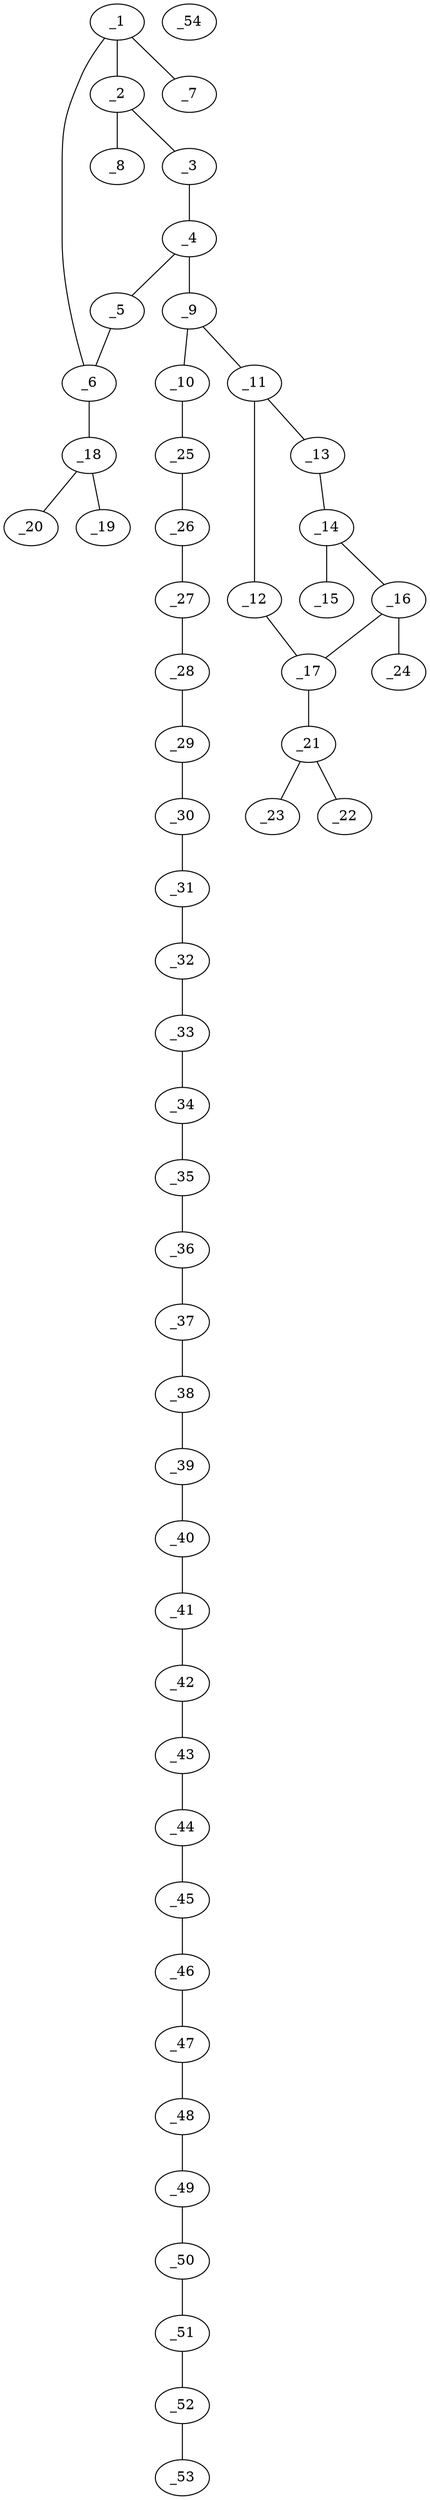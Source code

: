 graph molid643703 {
	_1	 [charge=0,
		chem=1,
		symbol="C  ",
		x="14.9903",
		y="-12.25"];
	_2	 [charge=0,
		chem=1,
		symbol="C  ",
		x="15.8563",
		y="-11.75"];
	_1 -- _2	 [valence=1];
	_6	 [charge=0,
		chem=1,
		symbol="C  ",
		x="14.1243",
		y="-11.75"];
	_1 -- _6	 [valence=2];
	_7	 [charge=0,
		chem=2,
		symbol="O  ",
		x="14.9903",
		y="-13.25"];
	_1 -- _7	 [valence=1];
	_3	 [charge=0,
		chem=1,
		symbol="C  ",
		x="15.8563",
		y="-10.75"];
	_2 -- _3	 [valence=2];
	_8	 [charge=0,
		chem=7,
		symbol="Cl ",
		x="16.7223",
		y="-12.25"];
	_2 -- _8	 [valence=1];
	_4	 [charge=0,
		chem=1,
		symbol="C  ",
		x="14.9903",
		y="-10.25"];
	_3 -- _4	 [valence=1];
	_5	 [charge=0,
		chem=1,
		symbol="C  ",
		x="14.1243",
		y="-10.75"];
	_4 -- _5	 [valence=2];
	_9	 [charge=0,
		chem=1,
		symbol="C  ",
		x="14.9903",
		y="-9.25"];
	_4 -- _9	 [valence=1];
	_5 -- _6	 [valence=1];
	_18	 [charge=0,
		chem=1,
		symbol="C  ",
		x="13.2582",
		y="-12.25"];
	_6 -- _18	 [valence=1];
	_10	 [charge=0,
		chem=1,
		symbol="C  ",
		x="14.1243",
		y="-8.75"];
	_9 -- _10	 [valence=2];
	_11	 [charge=0,
		chem=1,
		symbol="C  ",
		x="15.8563",
		y="-8.75"];
	_9 -- _11	 [valence=1];
	_25	 [charge=0,
		chem=1,
		symbol="C  ",
		x="14.1243",
		y="-7.75"];
	_10 -- _25	 [valence=1];
	_12	 [charge=0,
		chem=1,
		symbol="C  ",
		x="16.7223",
		y="-9.25"];
	_11 -- _12	 [valence=1];
	_13	 [charge=0,
		chem=1,
		symbol="C  ",
		x="15.8563",
		y="-7.75"];
	_11 -- _13	 [valence=2];
	_17	 [charge=0,
		chem=1,
		symbol="C  ",
		x="17.5884",
		y="-8.75"];
	_12 -- _17	 [valence=2];
	_14	 [charge=0,
		chem=1,
		symbol="C  ",
		x="16.7224",
		y="-7.25"];
	_13 -- _14	 [valence=1];
	_15	 [charge=0,
		chem=7,
		symbol="Cl ",
		x="16.7224",
		y="-6.25"];
	_14 -- _15	 [valence=1];
	_16	 [charge=0,
		chem=1,
		symbol="C  ",
		x="17.5884",
		y="-7.75"];
	_14 -- _16	 [valence=2];
	_16 -- _17	 [valence=1];
	_24	 [charge=0,
		chem=2,
		symbol="O  ",
		x="18.4544",
		y="-7.25"];
	_16 -- _24	 [valence=1];
	_21	 [charge=0,
		chem=1,
		symbol="C  ",
		x="18.4544",
		y="-9.25"];
	_17 -- _21	 [valence=1];
	_19	 [charge=0,
		chem=2,
		symbol="O  ",
		x="12.3922",
		y="-11.75"];
	_18 -- _19	 [valence=2];
	_20	 [charge=0,
		chem=2,
		symbol="O  ",
		x="13.2582",
		y="-13.25"];
	_18 -- _20	 [valence=1];
	_22	 [charge=0,
		chem=2,
		symbol="O  ",
		x="19.3204",
		y="-8.75"];
	_21 -- _22	 [valence=2];
	_23	 [charge=0,
		chem=2,
		symbol="O  ",
		x="18.4544",
		y="-10.25"];
	_21 -- _23	 [valence=1];
	_26	 [charge=0,
		chem=1,
		symbol="C  ",
		x="13.2583",
		y="-7.25"];
	_25 -- _26	 [valence=1];
	_27	 [charge=0,
		chem=1,
		symbol="C  ",
		x="13.2583",
		y="-6.25"];
	_26 -- _27	 [valence=1];
	_28	 [charge=0,
		chem=1,
		symbol="C  ",
		x="12.3922",
		y="-5.75"];
	_27 -- _28	 [valence=1];
	_29	 [charge=0,
		chem=1,
		symbol="C  ",
		x="12.3922",
		y="-4.75"];
	_28 -- _29	 [valence=1];
	_30	 [charge=0,
		chem=1,
		symbol="C  ",
		x="11.5262",
		y="-4.25"];
	_29 -- _30	 [valence=1];
	_31	 [charge=0,
		chem=1,
		symbol="C  ",
		x="11.5262",
		y="-3.25"];
	_30 -- _31	 [valence=1];
	_32	 [charge=0,
		chem=1,
		symbol="C  ",
		x="10.6602",
		y="-2.75"];
	_31 -- _32	 [valence=1];
	_33	 [charge=0,
		chem=1,
		symbol="C  ",
		x="10.6602",
		y="-1.75"];
	_32 -- _33	 [valence=1];
	_34	 [charge=0,
		chem=1,
		symbol="C  ",
		x="9.7942",
		y="-1.25"];
	_33 -- _34	 [valence=1];
	_35	 [charge=0,
		chem=1,
		symbol="C  ",
		x="9.7942",
		y="-0.25"];
	_34 -- _35	 [valence=1];
	_36	 [charge=0,
		chem=1,
		symbol="C  ",
		x="8.9282",
		y="0.25"];
	_35 -- _36	 [valence=1];
	_37	 [charge=0,
		chem=1,
		symbol="C  ",
		x="8.9282",
		y="1.25"];
	_36 -- _37	 [valence=1];
	_38	 [charge=0,
		chem=1,
		symbol="C  ",
		x="8.0621",
		y="1.75"];
	_37 -- _38	 [valence=1];
	_39	 [charge=0,
		chem=1,
		symbol="C  ",
		x="8.0621",
		y="2.75"];
	_38 -- _39	 [valence=1];
	_40	 [charge=0,
		chem=1,
		symbol="C  ",
		x="7.1961",
		y="3.25"];
	_39 -- _40	 [valence=1];
	_41	 [charge=0,
		chem=1,
		symbol="C  ",
		x="7.1961",
		y="4.25"];
	_40 -- _41	 [valence=1];
	_42	 [charge=0,
		chem=1,
		symbol="C  ",
		x="6.3301",
		y="4.75"];
	_41 -- _42	 [valence=1];
	_43	 [charge=0,
		chem=1,
		symbol="C  ",
		x="6.3301",
		y="5.75"];
	_42 -- _43	 [valence=1];
	_44	 [charge=0,
		chem=1,
		symbol="C  ",
		x="5.4641",
		y="6.25"];
	_43 -- _44	 [valence=1];
	_45	 [charge=0,
		chem=1,
		symbol="C  ",
		x="5.4641",
		y="7.25"];
	_44 -- _45	 [valence=1];
	_46	 [charge=0,
		chem=1,
		symbol="C  ",
		x="4.5981",
		y="7.75"];
	_45 -- _46	 [valence=1];
	_47	 [charge=0,
		chem=1,
		symbol="C  ",
		x="4.5981",
		y="8.75"];
	_46 -- _47	 [valence=1];
	_48	 [charge=0,
		chem=1,
		symbol="C  ",
		x="3.732",
		y="9.25"];
	_47 -- _48	 [valence=1];
	_49	 [charge=0,
		chem=1,
		symbol="C  ",
		x="3.732",
		y="10.25"];
	_48 -- _49	 [valence=1];
	_50	 [charge=0,
		chem=1,
		symbol="C  ",
		x="2.866",
		y="10.75"];
	_49 -- _50	 [valence=1];
	_51	 [charge=0,
		chem=1,
		symbol="C  ",
		x="2.866",
		y="11.75"];
	_50 -- _51	 [valence=1];
	_52	 [charge=0,
		chem=1,
		symbol="C  ",
		x=2,
		y="12.25"];
	_51 -- _52	 [valence=1];
	_53	 [charge=0,
		chem=1,
		symbol="C  ",
		x=2,
		y="13.25"];
	_52 -- _53	 [valence=1];
	_54	 [charge=0,
		chem=4,
		symbol="N  ",
		x="21.3204",
		y=0];
}
